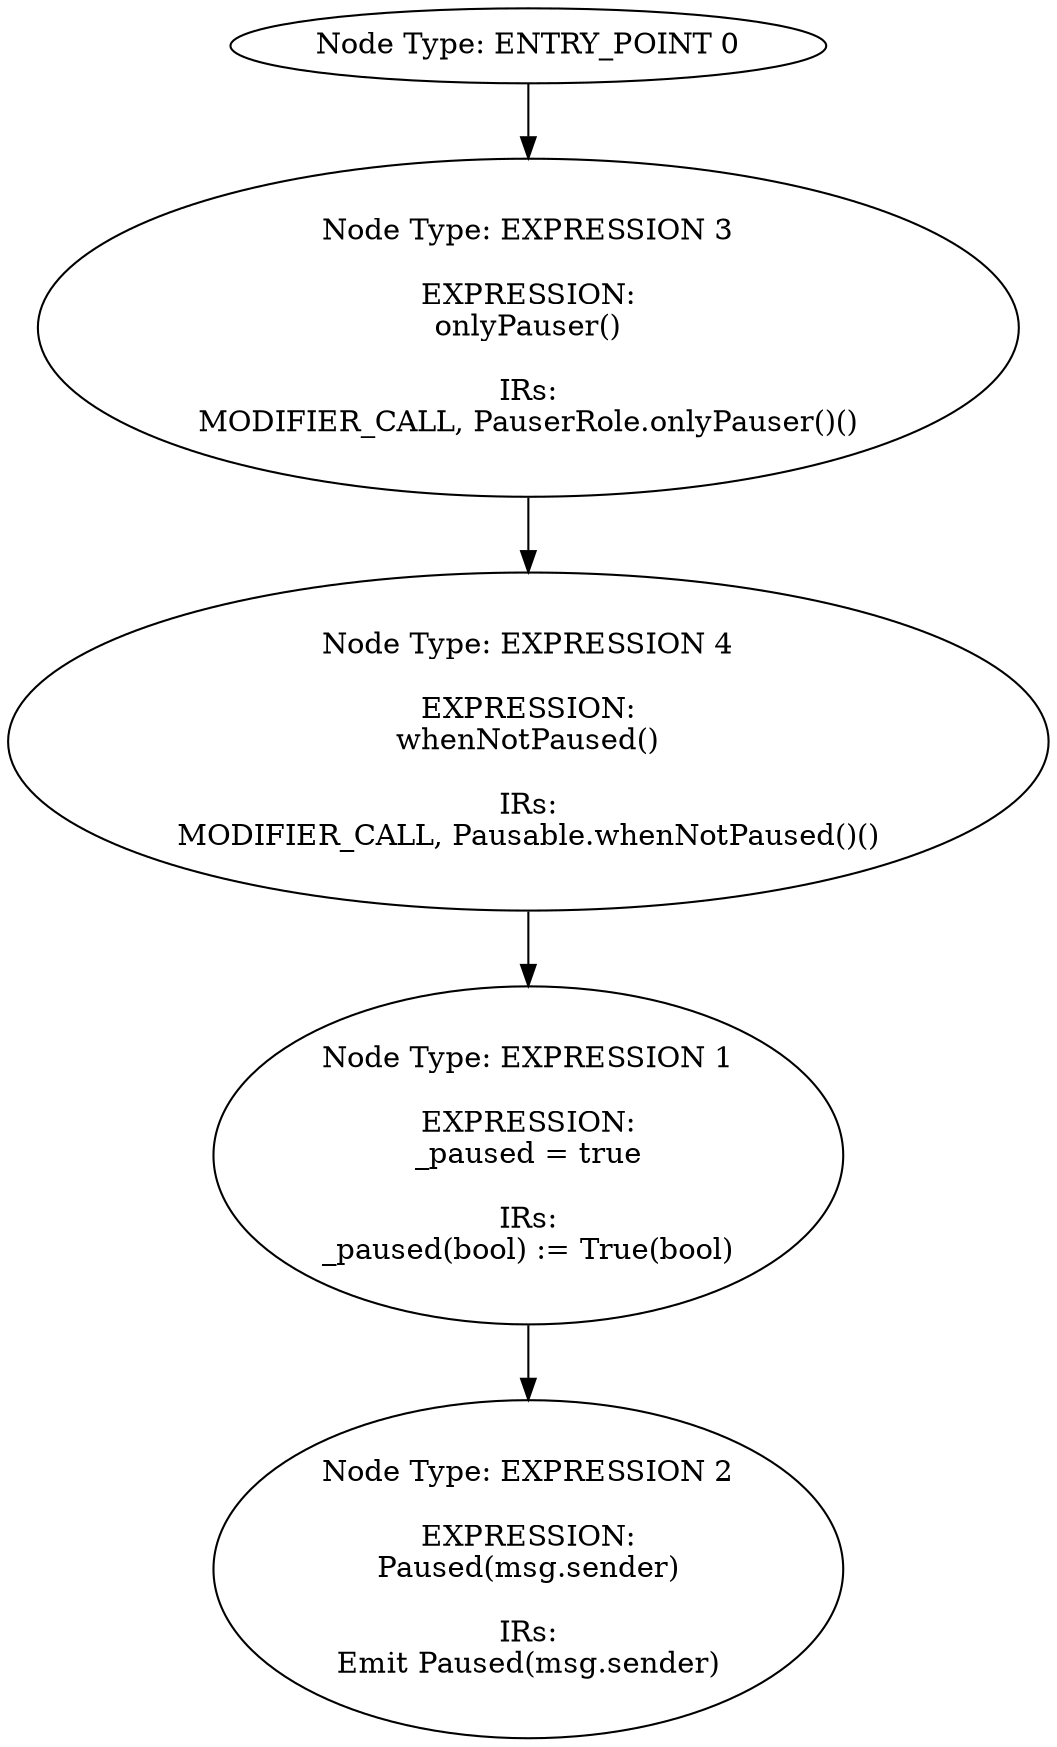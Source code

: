 digraph{
0[label="Node Type: ENTRY_POINT 0
"];
0->3;
1[label="Node Type: EXPRESSION 1

EXPRESSION:
_paused = true

IRs:
_paused(bool) := True(bool)"];
1->2;
2[label="Node Type: EXPRESSION 2

EXPRESSION:
Paused(msg.sender)

IRs:
Emit Paused(msg.sender)"];
3[label="Node Type: EXPRESSION 3

EXPRESSION:
onlyPauser()

IRs:
MODIFIER_CALL, PauserRole.onlyPauser()()"];
3->4;
4[label="Node Type: EXPRESSION 4

EXPRESSION:
whenNotPaused()

IRs:
MODIFIER_CALL, Pausable.whenNotPaused()()"];
4->1;
}

